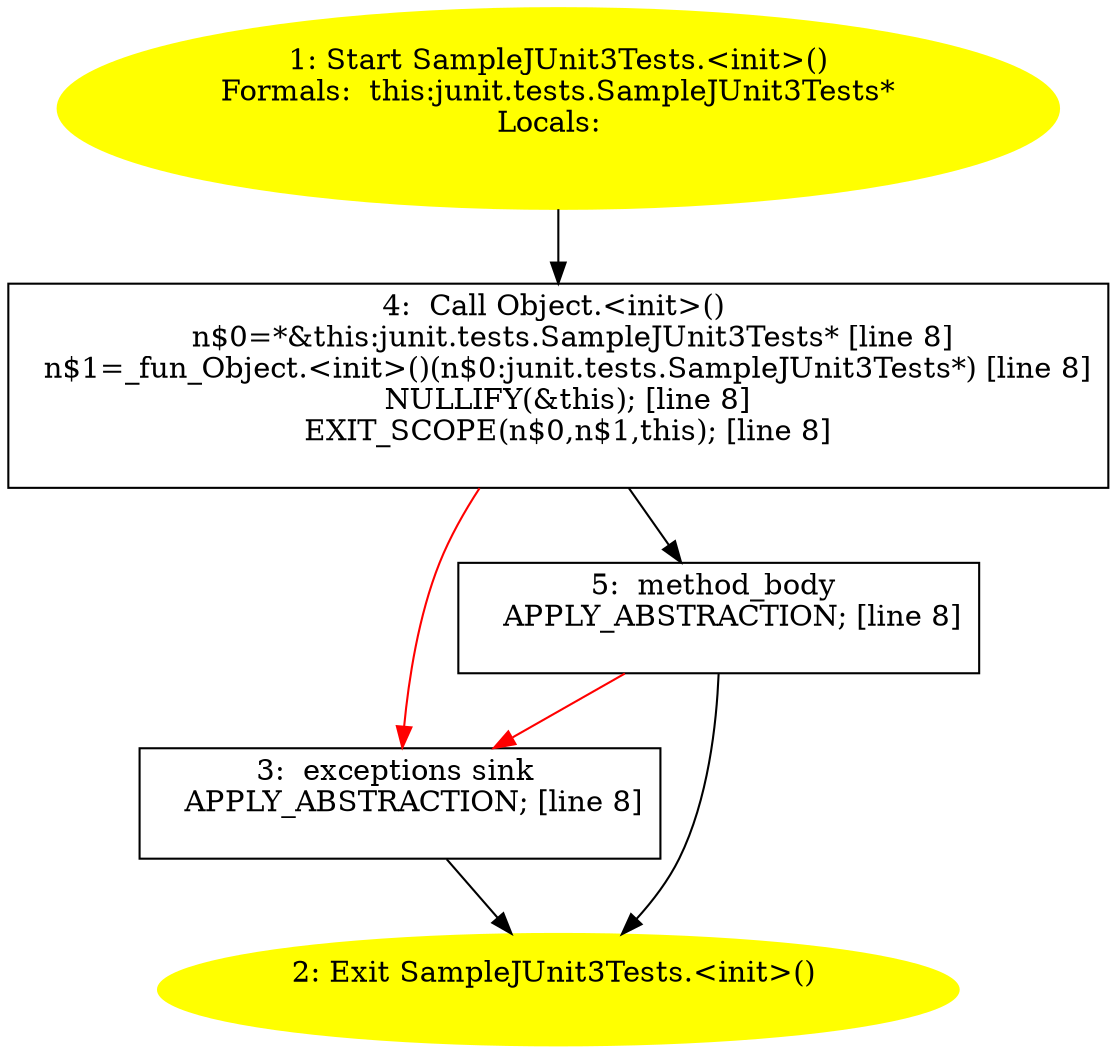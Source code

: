 /* @generated */
digraph cfg {
"junit.tests.SampleJUnit3Tests.<init>().1228e35140ab5689ddb210d3cf39b9a6_1" [label="1: Start SampleJUnit3Tests.<init>()\nFormals:  this:junit.tests.SampleJUnit3Tests*\nLocals:  \n  " color=yellow style=filled]
	

	 "junit.tests.SampleJUnit3Tests.<init>().1228e35140ab5689ddb210d3cf39b9a6_1" -> "junit.tests.SampleJUnit3Tests.<init>().1228e35140ab5689ddb210d3cf39b9a6_4" ;
"junit.tests.SampleJUnit3Tests.<init>().1228e35140ab5689ddb210d3cf39b9a6_2" [label="2: Exit SampleJUnit3Tests.<init>() \n  " color=yellow style=filled]
	

"junit.tests.SampleJUnit3Tests.<init>().1228e35140ab5689ddb210d3cf39b9a6_3" [label="3:  exceptions sink \n   APPLY_ABSTRACTION; [line 8]\n " shape="box"]
	

	 "junit.tests.SampleJUnit3Tests.<init>().1228e35140ab5689ddb210d3cf39b9a6_3" -> "junit.tests.SampleJUnit3Tests.<init>().1228e35140ab5689ddb210d3cf39b9a6_2" ;
"junit.tests.SampleJUnit3Tests.<init>().1228e35140ab5689ddb210d3cf39b9a6_4" [label="4:  Call Object.<init>() \n   n$0=*&this:junit.tests.SampleJUnit3Tests* [line 8]\n  n$1=_fun_Object.<init>()(n$0:junit.tests.SampleJUnit3Tests*) [line 8]\n  NULLIFY(&this); [line 8]\n  EXIT_SCOPE(n$0,n$1,this); [line 8]\n " shape="box"]
	

	 "junit.tests.SampleJUnit3Tests.<init>().1228e35140ab5689ddb210d3cf39b9a6_4" -> "junit.tests.SampleJUnit3Tests.<init>().1228e35140ab5689ddb210d3cf39b9a6_5" ;
	 "junit.tests.SampleJUnit3Tests.<init>().1228e35140ab5689ddb210d3cf39b9a6_4" -> "junit.tests.SampleJUnit3Tests.<init>().1228e35140ab5689ddb210d3cf39b9a6_3" [color="red" ];
"junit.tests.SampleJUnit3Tests.<init>().1228e35140ab5689ddb210d3cf39b9a6_5" [label="5:  method_body \n   APPLY_ABSTRACTION; [line 8]\n " shape="box"]
	

	 "junit.tests.SampleJUnit3Tests.<init>().1228e35140ab5689ddb210d3cf39b9a6_5" -> "junit.tests.SampleJUnit3Tests.<init>().1228e35140ab5689ddb210d3cf39b9a6_2" ;
	 "junit.tests.SampleJUnit3Tests.<init>().1228e35140ab5689ddb210d3cf39b9a6_5" -> "junit.tests.SampleJUnit3Tests.<init>().1228e35140ab5689ddb210d3cf39b9a6_3" [color="red" ];
}
